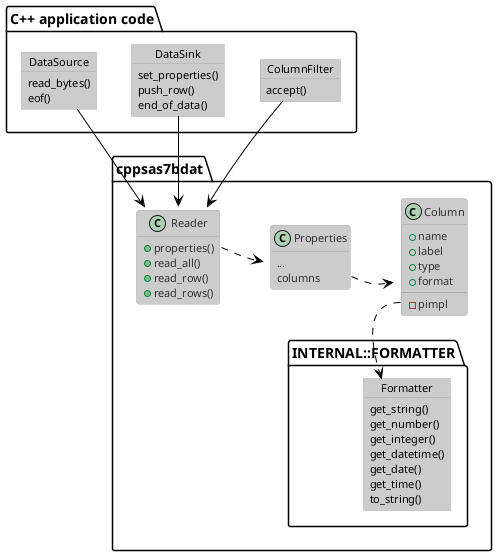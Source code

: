 @startuml
!theme reddress-lightblue

hide empty attributes
hide empty members

package "C++ application code" {
	object DataSource
  object DataSink
  object ColumnFilter
}

package "cppsas7bdat" {
class Reader {
	+ properties()
	+ read_all()
	+ read_row()
	+ read_rows()
}
package "INTERNAL::FORMATTER" {
	object Formatter
}

class Properties {
  ...
	columns
}

class Column {
	+ name
	+ label
	+ type
	+ format
	--
	- pimpl
}

}


DataSource : read_bytes()
DataSource : eof()
DataSink : set_properties()
DataSink : push_row()
DataSink : end_of_data()
ColumnFilter : accept()
Formatter : get_string()
Formatter : get_number()
Formatter : get_integer()
Formatter : get_datetime()
Formatter : get_date()
Formatter : get_time()
Formatter : to_string()


DataSource -[hidden]> DataSink
DataSink -[hidden]> ColumnFilter
DataSource --> Reader
ColumnFilter --> Reader
DataSink --> Reader
Reader::properties .right.> Properties
Properties::columns .right.> Column
Column::pimpl .down.> Formatter

@enduml
